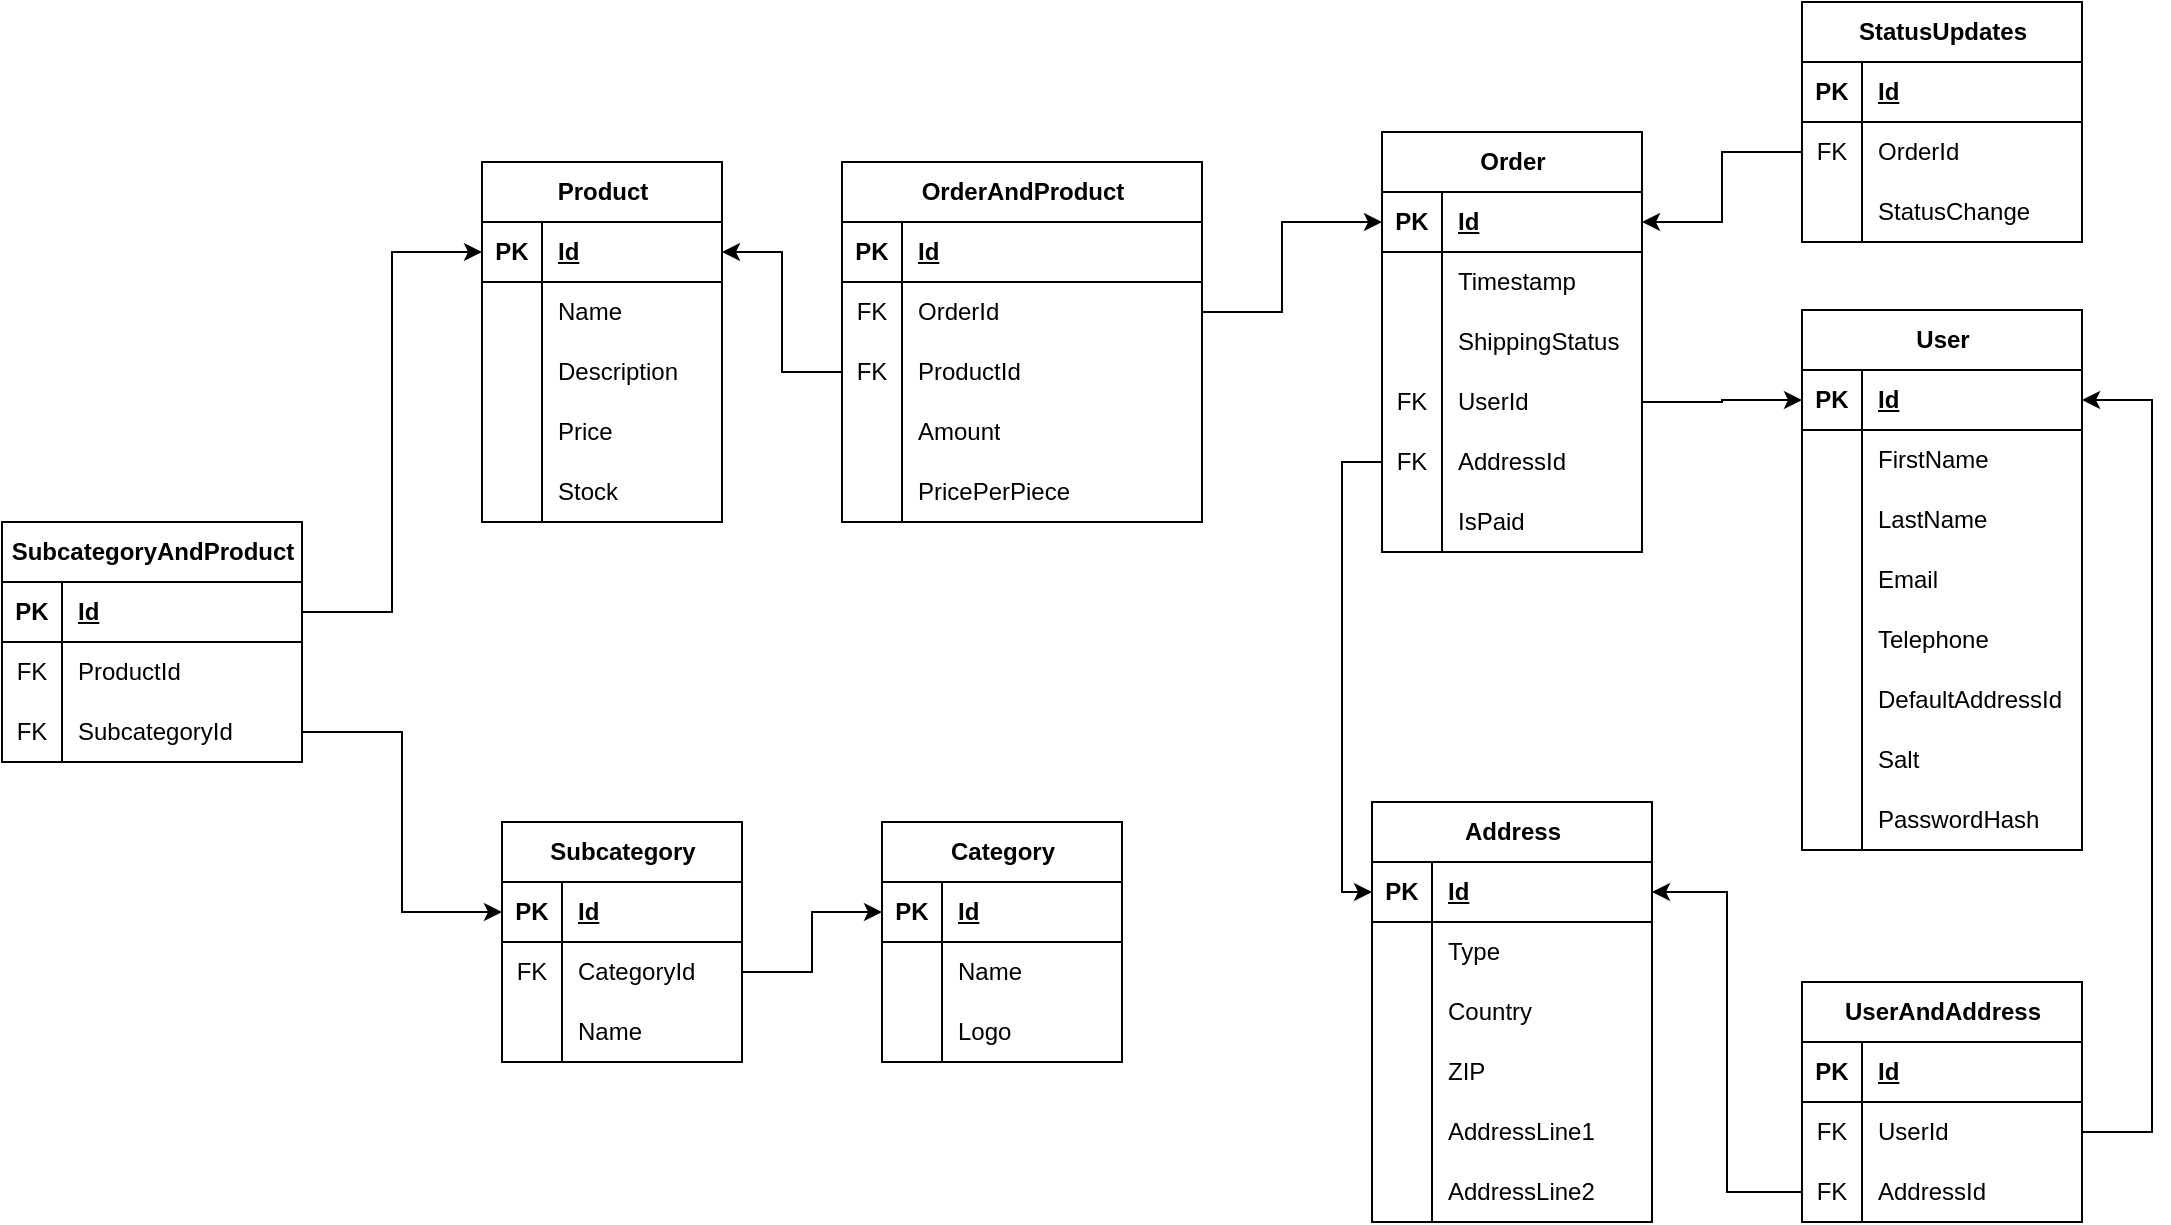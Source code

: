<mxfile version="24.2.5" type="device">
  <diagram name="Page-1" id="y0ireIjsril351deMX_8">
    <mxGraphModel dx="1400" dy="753" grid="1" gridSize="10" guides="1" tooltips="1" connect="1" arrows="1" fold="1" page="1" pageScale="1" pageWidth="827" pageHeight="1169" math="0" shadow="0">
      <root>
        <mxCell id="0" />
        <mxCell id="1" parent="0" />
        <mxCell id="wc8gjLoEY_bhjLIqy5JK-52" value="Subcategory" style="shape=table;startSize=30;container=1;collapsible=1;childLayout=tableLayout;fixedRows=1;rowLines=0;fontStyle=1;align=center;resizeLast=1;html=1;" parent="1" vertex="1">
          <mxGeometry x="330" y="450" width="120" height="120" as="geometry" />
        </mxCell>
        <mxCell id="wc8gjLoEY_bhjLIqy5JK-53" value="" style="shape=tableRow;horizontal=0;startSize=0;swimlaneHead=0;swimlaneBody=0;fillColor=none;collapsible=0;dropTarget=0;points=[[0,0.5],[1,0.5]];portConstraint=eastwest;top=0;left=0;right=0;bottom=1;" parent="wc8gjLoEY_bhjLIqy5JK-52" vertex="1">
          <mxGeometry y="30" width="120" height="30" as="geometry" />
        </mxCell>
        <mxCell id="wc8gjLoEY_bhjLIqy5JK-54" value="PK" style="shape=partialRectangle;connectable=0;fillColor=none;top=0;left=0;bottom=0;right=0;fontStyle=1;overflow=hidden;whiteSpace=wrap;html=1;" parent="wc8gjLoEY_bhjLIqy5JK-53" vertex="1">
          <mxGeometry width="30" height="30" as="geometry">
            <mxRectangle width="30" height="30" as="alternateBounds" />
          </mxGeometry>
        </mxCell>
        <mxCell id="wc8gjLoEY_bhjLIqy5JK-55" value="Id" style="shape=partialRectangle;connectable=0;fillColor=none;top=0;left=0;bottom=0;right=0;align=left;spacingLeft=6;fontStyle=5;overflow=hidden;whiteSpace=wrap;html=1;" parent="wc8gjLoEY_bhjLIqy5JK-53" vertex="1">
          <mxGeometry x="30" width="90" height="30" as="geometry">
            <mxRectangle width="90" height="30" as="alternateBounds" />
          </mxGeometry>
        </mxCell>
        <mxCell id="wc8gjLoEY_bhjLIqy5JK-56" value="" style="shape=tableRow;horizontal=0;startSize=0;swimlaneHead=0;swimlaneBody=0;fillColor=none;collapsible=0;dropTarget=0;points=[[0,0.5],[1,0.5]];portConstraint=eastwest;top=0;left=0;right=0;bottom=0;" parent="wc8gjLoEY_bhjLIqy5JK-52" vertex="1">
          <mxGeometry y="60" width="120" height="30" as="geometry" />
        </mxCell>
        <mxCell id="wc8gjLoEY_bhjLIqy5JK-57" value="FK" style="shape=partialRectangle;connectable=0;fillColor=none;top=0;left=0;bottom=0;right=0;editable=1;overflow=hidden;whiteSpace=wrap;html=1;" parent="wc8gjLoEY_bhjLIqy5JK-56" vertex="1">
          <mxGeometry width="30" height="30" as="geometry">
            <mxRectangle width="30" height="30" as="alternateBounds" />
          </mxGeometry>
        </mxCell>
        <mxCell id="wc8gjLoEY_bhjLIqy5JK-58" value="CategoryId" style="shape=partialRectangle;connectable=0;fillColor=none;top=0;left=0;bottom=0;right=0;align=left;spacingLeft=6;overflow=hidden;whiteSpace=wrap;html=1;" parent="wc8gjLoEY_bhjLIqy5JK-56" vertex="1">
          <mxGeometry x="30" width="90" height="30" as="geometry">
            <mxRectangle width="90" height="30" as="alternateBounds" />
          </mxGeometry>
        </mxCell>
        <mxCell id="wc8gjLoEY_bhjLIqy5JK-59" value="" style="shape=tableRow;horizontal=0;startSize=0;swimlaneHead=0;swimlaneBody=0;fillColor=none;collapsible=0;dropTarget=0;points=[[0,0.5],[1,0.5]];portConstraint=eastwest;top=0;left=0;right=0;bottom=0;" parent="wc8gjLoEY_bhjLIqy5JK-52" vertex="1">
          <mxGeometry y="90" width="120" height="30" as="geometry" />
        </mxCell>
        <mxCell id="wc8gjLoEY_bhjLIqy5JK-60" value="" style="shape=partialRectangle;connectable=0;fillColor=none;top=0;left=0;bottom=0;right=0;editable=1;overflow=hidden;whiteSpace=wrap;html=1;" parent="wc8gjLoEY_bhjLIqy5JK-59" vertex="1">
          <mxGeometry width="30" height="30" as="geometry">
            <mxRectangle width="30" height="30" as="alternateBounds" />
          </mxGeometry>
        </mxCell>
        <mxCell id="wc8gjLoEY_bhjLIqy5JK-61" value="Name" style="shape=partialRectangle;connectable=0;fillColor=none;top=0;left=0;bottom=0;right=0;align=left;spacingLeft=6;overflow=hidden;whiteSpace=wrap;html=1;" parent="wc8gjLoEY_bhjLIqy5JK-59" vertex="1">
          <mxGeometry x="30" width="90" height="30" as="geometry">
            <mxRectangle width="90" height="30" as="alternateBounds" />
          </mxGeometry>
        </mxCell>
        <mxCell id="wc8gjLoEY_bhjLIqy5JK-65" value="Category" style="shape=table;startSize=30;container=1;collapsible=1;childLayout=tableLayout;fixedRows=1;rowLines=0;fontStyle=1;align=center;resizeLast=1;html=1;" parent="1" vertex="1">
          <mxGeometry x="520" y="450" width="120" height="120" as="geometry" />
        </mxCell>
        <mxCell id="wc8gjLoEY_bhjLIqy5JK-66" value="" style="shape=tableRow;horizontal=0;startSize=0;swimlaneHead=0;swimlaneBody=0;fillColor=none;collapsible=0;dropTarget=0;points=[[0,0.5],[1,0.5]];portConstraint=eastwest;top=0;left=0;right=0;bottom=1;" parent="wc8gjLoEY_bhjLIqy5JK-65" vertex="1">
          <mxGeometry y="30" width="120" height="30" as="geometry" />
        </mxCell>
        <mxCell id="wc8gjLoEY_bhjLIqy5JK-67" value="PK" style="shape=partialRectangle;connectable=0;fillColor=none;top=0;left=0;bottom=0;right=0;fontStyle=1;overflow=hidden;whiteSpace=wrap;html=1;" parent="wc8gjLoEY_bhjLIqy5JK-66" vertex="1">
          <mxGeometry width="30" height="30" as="geometry">
            <mxRectangle width="30" height="30" as="alternateBounds" />
          </mxGeometry>
        </mxCell>
        <mxCell id="wc8gjLoEY_bhjLIqy5JK-68" value="Id" style="shape=partialRectangle;connectable=0;fillColor=none;top=0;left=0;bottom=0;right=0;align=left;spacingLeft=6;fontStyle=5;overflow=hidden;whiteSpace=wrap;html=1;" parent="wc8gjLoEY_bhjLIqy5JK-66" vertex="1">
          <mxGeometry x="30" width="90" height="30" as="geometry">
            <mxRectangle width="90" height="30" as="alternateBounds" />
          </mxGeometry>
        </mxCell>
        <mxCell id="wc8gjLoEY_bhjLIqy5JK-69" value="" style="shape=tableRow;horizontal=0;startSize=0;swimlaneHead=0;swimlaneBody=0;fillColor=none;collapsible=0;dropTarget=0;points=[[0,0.5],[1,0.5]];portConstraint=eastwest;top=0;left=0;right=0;bottom=0;" parent="wc8gjLoEY_bhjLIqy5JK-65" vertex="1">
          <mxGeometry y="60" width="120" height="30" as="geometry" />
        </mxCell>
        <mxCell id="wc8gjLoEY_bhjLIqy5JK-70" value="" style="shape=partialRectangle;connectable=0;fillColor=none;top=0;left=0;bottom=0;right=0;editable=1;overflow=hidden;whiteSpace=wrap;html=1;" parent="wc8gjLoEY_bhjLIqy5JK-69" vertex="1">
          <mxGeometry width="30" height="30" as="geometry">
            <mxRectangle width="30" height="30" as="alternateBounds" />
          </mxGeometry>
        </mxCell>
        <mxCell id="wc8gjLoEY_bhjLIqy5JK-71" value="Name" style="shape=partialRectangle;connectable=0;fillColor=none;top=0;left=0;bottom=0;right=0;align=left;spacingLeft=6;overflow=hidden;whiteSpace=wrap;html=1;" parent="wc8gjLoEY_bhjLIqy5JK-69" vertex="1">
          <mxGeometry x="30" width="90" height="30" as="geometry">
            <mxRectangle width="90" height="30" as="alternateBounds" />
          </mxGeometry>
        </mxCell>
        <mxCell id="wc8gjLoEY_bhjLIqy5JK-72" value="" style="shape=tableRow;horizontal=0;startSize=0;swimlaneHead=0;swimlaneBody=0;fillColor=none;collapsible=0;dropTarget=0;points=[[0,0.5],[1,0.5]];portConstraint=eastwest;top=0;left=0;right=0;bottom=0;" parent="wc8gjLoEY_bhjLIqy5JK-65" vertex="1">
          <mxGeometry y="90" width="120" height="30" as="geometry" />
        </mxCell>
        <mxCell id="wc8gjLoEY_bhjLIqy5JK-73" value="" style="shape=partialRectangle;connectable=0;fillColor=none;top=0;left=0;bottom=0;right=0;editable=1;overflow=hidden;whiteSpace=wrap;html=1;" parent="wc8gjLoEY_bhjLIqy5JK-72" vertex="1">
          <mxGeometry width="30" height="30" as="geometry">
            <mxRectangle width="30" height="30" as="alternateBounds" />
          </mxGeometry>
        </mxCell>
        <mxCell id="wc8gjLoEY_bhjLIqy5JK-74" value="Logo" style="shape=partialRectangle;connectable=0;fillColor=none;top=0;left=0;bottom=0;right=0;align=left;spacingLeft=6;overflow=hidden;whiteSpace=wrap;html=1;" parent="wc8gjLoEY_bhjLIqy5JK-72" vertex="1">
          <mxGeometry x="30" width="90" height="30" as="geometry">
            <mxRectangle width="90" height="30" as="alternateBounds" />
          </mxGeometry>
        </mxCell>
        <mxCell id="wc8gjLoEY_bhjLIqy5JK-78" style="edgeStyle=orthogonalEdgeStyle;rounded=0;orthogonalLoop=1;jettySize=auto;html=1;entryX=0;entryY=0.5;entryDx=0;entryDy=0;" parent="1" source="wc8gjLoEY_bhjLIqy5JK-56" target="wc8gjLoEY_bhjLIqy5JK-66" edge="1">
          <mxGeometry relative="1" as="geometry" />
        </mxCell>
        <mxCell id="wc8gjLoEY_bhjLIqy5JK-79" value="SubcategoryAndProduct" style="shape=table;startSize=30;container=1;collapsible=1;childLayout=tableLayout;fixedRows=1;rowLines=0;fontStyle=1;align=center;resizeLast=1;html=1;" parent="1" vertex="1">
          <mxGeometry x="80" y="300" width="150" height="120" as="geometry" />
        </mxCell>
        <mxCell id="wc8gjLoEY_bhjLIqy5JK-80" value="" style="shape=tableRow;horizontal=0;startSize=0;swimlaneHead=0;swimlaneBody=0;fillColor=none;collapsible=0;dropTarget=0;points=[[0,0.5],[1,0.5]];portConstraint=eastwest;top=0;left=0;right=0;bottom=1;" parent="wc8gjLoEY_bhjLIqy5JK-79" vertex="1">
          <mxGeometry y="30" width="150" height="30" as="geometry" />
        </mxCell>
        <mxCell id="wc8gjLoEY_bhjLIqy5JK-81" value="PK" style="shape=partialRectangle;connectable=0;fillColor=none;top=0;left=0;bottom=0;right=0;fontStyle=1;overflow=hidden;whiteSpace=wrap;html=1;" parent="wc8gjLoEY_bhjLIqy5JK-80" vertex="1">
          <mxGeometry width="30" height="30" as="geometry">
            <mxRectangle width="30" height="30" as="alternateBounds" />
          </mxGeometry>
        </mxCell>
        <mxCell id="wc8gjLoEY_bhjLIqy5JK-82" value="Id" style="shape=partialRectangle;connectable=0;fillColor=none;top=0;left=0;bottom=0;right=0;align=left;spacingLeft=6;fontStyle=5;overflow=hidden;whiteSpace=wrap;html=1;" parent="wc8gjLoEY_bhjLIqy5JK-80" vertex="1">
          <mxGeometry x="30" width="120" height="30" as="geometry">
            <mxRectangle width="120" height="30" as="alternateBounds" />
          </mxGeometry>
        </mxCell>
        <mxCell id="wc8gjLoEY_bhjLIqy5JK-83" value="" style="shape=tableRow;horizontal=0;startSize=0;swimlaneHead=0;swimlaneBody=0;fillColor=none;collapsible=0;dropTarget=0;points=[[0,0.5],[1,0.5]];portConstraint=eastwest;top=0;left=0;right=0;bottom=0;" parent="wc8gjLoEY_bhjLIqy5JK-79" vertex="1">
          <mxGeometry y="60" width="150" height="30" as="geometry" />
        </mxCell>
        <mxCell id="wc8gjLoEY_bhjLIqy5JK-84" value="FK" style="shape=partialRectangle;connectable=0;fillColor=none;top=0;left=0;bottom=0;right=0;editable=1;overflow=hidden;whiteSpace=wrap;html=1;" parent="wc8gjLoEY_bhjLIqy5JK-83" vertex="1">
          <mxGeometry width="30" height="30" as="geometry">
            <mxRectangle width="30" height="30" as="alternateBounds" />
          </mxGeometry>
        </mxCell>
        <mxCell id="wc8gjLoEY_bhjLIqy5JK-85" value="ProductId" style="shape=partialRectangle;connectable=0;fillColor=none;top=0;left=0;bottom=0;right=0;align=left;spacingLeft=6;overflow=hidden;whiteSpace=wrap;html=1;" parent="wc8gjLoEY_bhjLIqy5JK-83" vertex="1">
          <mxGeometry x="30" width="120" height="30" as="geometry">
            <mxRectangle width="120" height="30" as="alternateBounds" />
          </mxGeometry>
        </mxCell>
        <mxCell id="wc8gjLoEY_bhjLIqy5JK-86" value="" style="shape=tableRow;horizontal=0;startSize=0;swimlaneHead=0;swimlaneBody=0;fillColor=none;collapsible=0;dropTarget=0;points=[[0,0.5],[1,0.5]];portConstraint=eastwest;top=0;left=0;right=0;bottom=0;" parent="wc8gjLoEY_bhjLIqy5JK-79" vertex="1">
          <mxGeometry y="90" width="150" height="30" as="geometry" />
        </mxCell>
        <mxCell id="wc8gjLoEY_bhjLIqy5JK-87" value="FK" style="shape=partialRectangle;connectable=0;fillColor=none;top=0;left=0;bottom=0;right=0;editable=1;overflow=hidden;whiteSpace=wrap;html=1;" parent="wc8gjLoEY_bhjLIqy5JK-86" vertex="1">
          <mxGeometry width="30" height="30" as="geometry">
            <mxRectangle width="30" height="30" as="alternateBounds" />
          </mxGeometry>
        </mxCell>
        <mxCell id="wc8gjLoEY_bhjLIqy5JK-88" value="SubcategoryId" style="shape=partialRectangle;connectable=0;fillColor=none;top=0;left=0;bottom=0;right=0;align=left;spacingLeft=6;overflow=hidden;whiteSpace=wrap;html=1;" parent="wc8gjLoEY_bhjLIqy5JK-86" vertex="1">
          <mxGeometry x="30" width="120" height="30" as="geometry">
            <mxRectangle width="120" height="30" as="alternateBounds" />
          </mxGeometry>
        </mxCell>
        <mxCell id="wc8gjLoEY_bhjLIqy5JK-107" value="Product" style="shape=table;startSize=30;container=1;collapsible=1;childLayout=tableLayout;fixedRows=1;rowLines=0;fontStyle=1;align=center;resizeLast=1;html=1;" parent="1" vertex="1">
          <mxGeometry x="320" y="120" width="120" height="180" as="geometry" />
        </mxCell>
        <mxCell id="wc8gjLoEY_bhjLIqy5JK-108" value="" style="shape=tableRow;horizontal=0;startSize=0;swimlaneHead=0;swimlaneBody=0;fillColor=none;collapsible=0;dropTarget=0;points=[[0,0.5],[1,0.5]];portConstraint=eastwest;top=0;left=0;right=0;bottom=1;" parent="wc8gjLoEY_bhjLIqy5JK-107" vertex="1">
          <mxGeometry y="30" width="120" height="30" as="geometry" />
        </mxCell>
        <mxCell id="wc8gjLoEY_bhjLIqy5JK-109" value="PK" style="shape=partialRectangle;connectable=0;fillColor=none;top=0;left=0;bottom=0;right=0;fontStyle=1;overflow=hidden;whiteSpace=wrap;html=1;" parent="wc8gjLoEY_bhjLIqy5JK-108" vertex="1">
          <mxGeometry width="30" height="30" as="geometry">
            <mxRectangle width="30" height="30" as="alternateBounds" />
          </mxGeometry>
        </mxCell>
        <mxCell id="wc8gjLoEY_bhjLIqy5JK-110" value="Id" style="shape=partialRectangle;connectable=0;fillColor=none;top=0;left=0;bottom=0;right=0;align=left;spacingLeft=6;fontStyle=5;overflow=hidden;whiteSpace=wrap;html=1;" parent="wc8gjLoEY_bhjLIqy5JK-108" vertex="1">
          <mxGeometry x="30" width="90" height="30" as="geometry">
            <mxRectangle width="90" height="30" as="alternateBounds" />
          </mxGeometry>
        </mxCell>
        <mxCell id="wc8gjLoEY_bhjLIqy5JK-111" value="" style="shape=tableRow;horizontal=0;startSize=0;swimlaneHead=0;swimlaneBody=0;fillColor=none;collapsible=0;dropTarget=0;points=[[0,0.5],[1,0.5]];portConstraint=eastwest;top=0;left=0;right=0;bottom=0;" parent="wc8gjLoEY_bhjLIqy5JK-107" vertex="1">
          <mxGeometry y="60" width="120" height="30" as="geometry" />
        </mxCell>
        <mxCell id="wc8gjLoEY_bhjLIqy5JK-112" value="" style="shape=partialRectangle;connectable=0;fillColor=none;top=0;left=0;bottom=0;right=0;editable=1;overflow=hidden;whiteSpace=wrap;html=1;" parent="wc8gjLoEY_bhjLIqy5JK-111" vertex="1">
          <mxGeometry width="30" height="30" as="geometry">
            <mxRectangle width="30" height="30" as="alternateBounds" />
          </mxGeometry>
        </mxCell>
        <mxCell id="wc8gjLoEY_bhjLIqy5JK-113" value="Name" style="shape=partialRectangle;connectable=0;fillColor=none;top=0;left=0;bottom=0;right=0;align=left;spacingLeft=6;overflow=hidden;whiteSpace=wrap;html=1;" parent="wc8gjLoEY_bhjLIqy5JK-111" vertex="1">
          <mxGeometry x="30" width="90" height="30" as="geometry">
            <mxRectangle width="90" height="30" as="alternateBounds" />
          </mxGeometry>
        </mxCell>
        <mxCell id="wc8gjLoEY_bhjLIqy5JK-114" value="" style="shape=tableRow;horizontal=0;startSize=0;swimlaneHead=0;swimlaneBody=0;fillColor=none;collapsible=0;dropTarget=0;points=[[0,0.5],[1,0.5]];portConstraint=eastwest;top=0;left=0;right=0;bottom=0;" parent="wc8gjLoEY_bhjLIqy5JK-107" vertex="1">
          <mxGeometry y="90" width="120" height="30" as="geometry" />
        </mxCell>
        <mxCell id="wc8gjLoEY_bhjLIqy5JK-115" value="" style="shape=partialRectangle;connectable=0;fillColor=none;top=0;left=0;bottom=0;right=0;editable=1;overflow=hidden;whiteSpace=wrap;html=1;" parent="wc8gjLoEY_bhjLIqy5JK-114" vertex="1">
          <mxGeometry width="30" height="30" as="geometry">
            <mxRectangle width="30" height="30" as="alternateBounds" />
          </mxGeometry>
        </mxCell>
        <mxCell id="wc8gjLoEY_bhjLIqy5JK-116" value="Description" style="shape=partialRectangle;connectable=0;fillColor=none;top=0;left=0;bottom=0;right=0;align=left;spacingLeft=6;overflow=hidden;whiteSpace=wrap;html=1;" parent="wc8gjLoEY_bhjLIqy5JK-114" vertex="1">
          <mxGeometry x="30" width="90" height="30" as="geometry">
            <mxRectangle width="90" height="30" as="alternateBounds" />
          </mxGeometry>
        </mxCell>
        <mxCell id="wc8gjLoEY_bhjLIqy5JK-117" value="" style="shape=tableRow;horizontal=0;startSize=0;swimlaneHead=0;swimlaneBody=0;fillColor=none;collapsible=0;dropTarget=0;points=[[0,0.5],[1,0.5]];portConstraint=eastwest;top=0;left=0;right=0;bottom=0;" parent="wc8gjLoEY_bhjLIqy5JK-107" vertex="1">
          <mxGeometry y="120" width="120" height="30" as="geometry" />
        </mxCell>
        <mxCell id="wc8gjLoEY_bhjLIqy5JK-118" value="" style="shape=partialRectangle;connectable=0;fillColor=none;top=0;left=0;bottom=0;right=0;editable=1;overflow=hidden;whiteSpace=wrap;html=1;" parent="wc8gjLoEY_bhjLIqy5JK-117" vertex="1">
          <mxGeometry width="30" height="30" as="geometry">
            <mxRectangle width="30" height="30" as="alternateBounds" />
          </mxGeometry>
        </mxCell>
        <mxCell id="wc8gjLoEY_bhjLIqy5JK-119" value="Price" style="shape=partialRectangle;connectable=0;fillColor=none;top=0;left=0;bottom=0;right=0;align=left;spacingLeft=6;overflow=hidden;whiteSpace=wrap;html=1;" parent="wc8gjLoEY_bhjLIqy5JK-117" vertex="1">
          <mxGeometry x="30" width="90" height="30" as="geometry">
            <mxRectangle width="90" height="30" as="alternateBounds" />
          </mxGeometry>
        </mxCell>
        <mxCell id="wc8gjLoEY_bhjLIqy5JK-135" value="" style="shape=tableRow;horizontal=0;startSize=0;swimlaneHead=0;swimlaneBody=0;fillColor=none;collapsible=0;dropTarget=0;points=[[0,0.5],[1,0.5]];portConstraint=eastwest;top=0;left=0;right=0;bottom=0;" parent="wc8gjLoEY_bhjLIqy5JK-107" vertex="1">
          <mxGeometry y="150" width="120" height="30" as="geometry" />
        </mxCell>
        <mxCell id="wc8gjLoEY_bhjLIqy5JK-136" value="" style="shape=partialRectangle;connectable=0;fillColor=none;top=0;left=0;bottom=0;right=0;editable=1;overflow=hidden;whiteSpace=wrap;html=1;" parent="wc8gjLoEY_bhjLIqy5JK-135" vertex="1">
          <mxGeometry width="30" height="30" as="geometry">
            <mxRectangle width="30" height="30" as="alternateBounds" />
          </mxGeometry>
        </mxCell>
        <mxCell id="wc8gjLoEY_bhjLIqy5JK-137" value="Stock" style="shape=partialRectangle;connectable=0;fillColor=none;top=0;left=0;bottom=0;right=0;align=left;spacingLeft=6;overflow=hidden;whiteSpace=wrap;html=1;" parent="wc8gjLoEY_bhjLIqy5JK-135" vertex="1">
          <mxGeometry x="30" width="90" height="30" as="geometry">
            <mxRectangle width="90" height="30" as="alternateBounds" />
          </mxGeometry>
        </mxCell>
        <mxCell id="wc8gjLoEY_bhjLIqy5JK-120" style="edgeStyle=orthogonalEdgeStyle;rounded=0;orthogonalLoop=1;jettySize=auto;html=1;" parent="1" source="wc8gjLoEY_bhjLIqy5JK-86" target="wc8gjLoEY_bhjLIqy5JK-53" edge="1">
          <mxGeometry relative="1" as="geometry" />
        </mxCell>
        <mxCell id="wc8gjLoEY_bhjLIqy5JK-134" style="edgeStyle=orthogonalEdgeStyle;rounded=0;orthogonalLoop=1;jettySize=auto;html=1;" parent="1" source="wc8gjLoEY_bhjLIqy5JK-80" target="wc8gjLoEY_bhjLIqy5JK-108" edge="1">
          <mxGeometry relative="1" as="geometry" />
        </mxCell>
        <mxCell id="wc8gjLoEY_bhjLIqy5JK-140" value="Order" style="shape=table;startSize=30;container=1;collapsible=1;childLayout=tableLayout;fixedRows=1;rowLines=0;fontStyle=1;align=center;resizeLast=1;html=1;" parent="1" vertex="1">
          <mxGeometry x="770" y="105" width="130" height="210" as="geometry" />
        </mxCell>
        <mxCell id="wc8gjLoEY_bhjLIqy5JK-141" value="" style="shape=tableRow;horizontal=0;startSize=0;swimlaneHead=0;swimlaneBody=0;fillColor=none;collapsible=0;dropTarget=0;points=[[0,0.5],[1,0.5]];portConstraint=eastwest;top=0;left=0;right=0;bottom=1;" parent="wc8gjLoEY_bhjLIqy5JK-140" vertex="1">
          <mxGeometry y="30" width="130" height="30" as="geometry" />
        </mxCell>
        <mxCell id="wc8gjLoEY_bhjLIqy5JK-142" value="PK" style="shape=partialRectangle;connectable=0;fillColor=none;top=0;left=0;bottom=0;right=0;fontStyle=1;overflow=hidden;whiteSpace=wrap;html=1;" parent="wc8gjLoEY_bhjLIqy5JK-141" vertex="1">
          <mxGeometry width="30" height="30" as="geometry">
            <mxRectangle width="30" height="30" as="alternateBounds" />
          </mxGeometry>
        </mxCell>
        <mxCell id="wc8gjLoEY_bhjLIqy5JK-143" value="Id" style="shape=partialRectangle;connectable=0;fillColor=none;top=0;left=0;bottom=0;right=0;align=left;spacingLeft=6;fontStyle=5;overflow=hidden;whiteSpace=wrap;html=1;" parent="wc8gjLoEY_bhjLIqy5JK-141" vertex="1">
          <mxGeometry x="30" width="100" height="30" as="geometry">
            <mxRectangle width="100" height="30" as="alternateBounds" />
          </mxGeometry>
        </mxCell>
        <mxCell id="wc8gjLoEY_bhjLIqy5JK-144" value="" style="shape=tableRow;horizontal=0;startSize=0;swimlaneHead=0;swimlaneBody=0;fillColor=none;collapsible=0;dropTarget=0;points=[[0,0.5],[1,0.5]];portConstraint=eastwest;top=0;left=0;right=0;bottom=0;" parent="wc8gjLoEY_bhjLIqy5JK-140" vertex="1">
          <mxGeometry y="60" width="130" height="30" as="geometry" />
        </mxCell>
        <mxCell id="wc8gjLoEY_bhjLIqy5JK-145" value="" style="shape=partialRectangle;connectable=0;fillColor=none;top=0;left=0;bottom=0;right=0;editable=1;overflow=hidden;whiteSpace=wrap;html=1;" parent="wc8gjLoEY_bhjLIqy5JK-144" vertex="1">
          <mxGeometry width="30" height="30" as="geometry">
            <mxRectangle width="30" height="30" as="alternateBounds" />
          </mxGeometry>
        </mxCell>
        <mxCell id="wc8gjLoEY_bhjLIqy5JK-146" value="Timestamp" style="shape=partialRectangle;connectable=0;fillColor=none;top=0;left=0;bottom=0;right=0;align=left;spacingLeft=6;overflow=hidden;whiteSpace=wrap;html=1;" parent="wc8gjLoEY_bhjLIqy5JK-144" vertex="1">
          <mxGeometry x="30" width="100" height="30" as="geometry">
            <mxRectangle width="100" height="30" as="alternateBounds" />
          </mxGeometry>
        </mxCell>
        <mxCell id="wc8gjLoEY_bhjLIqy5JK-147" value="" style="shape=tableRow;horizontal=0;startSize=0;swimlaneHead=0;swimlaneBody=0;fillColor=none;collapsible=0;dropTarget=0;points=[[0,0.5],[1,0.5]];portConstraint=eastwest;top=0;left=0;right=0;bottom=0;" parent="wc8gjLoEY_bhjLIqy5JK-140" vertex="1">
          <mxGeometry y="90" width="130" height="30" as="geometry" />
        </mxCell>
        <mxCell id="wc8gjLoEY_bhjLIqy5JK-148" value="" style="shape=partialRectangle;connectable=0;fillColor=none;top=0;left=0;bottom=0;right=0;editable=1;overflow=hidden;whiteSpace=wrap;html=1;" parent="wc8gjLoEY_bhjLIqy5JK-147" vertex="1">
          <mxGeometry width="30" height="30" as="geometry">
            <mxRectangle width="30" height="30" as="alternateBounds" />
          </mxGeometry>
        </mxCell>
        <mxCell id="wc8gjLoEY_bhjLIqy5JK-149" value="ShippingStatus" style="shape=partialRectangle;connectable=0;fillColor=none;top=0;left=0;bottom=0;right=0;align=left;spacingLeft=6;overflow=hidden;whiteSpace=wrap;html=1;" parent="wc8gjLoEY_bhjLIqy5JK-147" vertex="1">
          <mxGeometry x="30" width="100" height="30" as="geometry">
            <mxRectangle width="100" height="30" as="alternateBounds" />
          </mxGeometry>
        </mxCell>
        <mxCell id="wc8gjLoEY_bhjLIqy5JK-150" value="" style="shape=tableRow;horizontal=0;startSize=0;swimlaneHead=0;swimlaneBody=0;fillColor=none;collapsible=0;dropTarget=0;points=[[0,0.5],[1,0.5]];portConstraint=eastwest;top=0;left=0;right=0;bottom=0;" parent="wc8gjLoEY_bhjLIqy5JK-140" vertex="1">
          <mxGeometry y="120" width="130" height="30" as="geometry" />
        </mxCell>
        <mxCell id="wc8gjLoEY_bhjLIqy5JK-151" value="FK" style="shape=partialRectangle;connectable=0;fillColor=none;top=0;left=0;bottom=0;right=0;editable=1;overflow=hidden;whiteSpace=wrap;html=1;" parent="wc8gjLoEY_bhjLIqy5JK-150" vertex="1">
          <mxGeometry width="30" height="30" as="geometry">
            <mxRectangle width="30" height="30" as="alternateBounds" />
          </mxGeometry>
        </mxCell>
        <mxCell id="wc8gjLoEY_bhjLIqy5JK-152" value="UserId" style="shape=partialRectangle;connectable=0;fillColor=none;top=0;left=0;bottom=0;right=0;align=left;spacingLeft=6;overflow=hidden;whiteSpace=wrap;html=1;" parent="wc8gjLoEY_bhjLIqy5JK-150" vertex="1">
          <mxGeometry x="30" width="100" height="30" as="geometry">
            <mxRectangle width="100" height="30" as="alternateBounds" />
          </mxGeometry>
        </mxCell>
        <mxCell id="wc8gjLoEY_bhjLIqy5JK-173" value="" style="shape=tableRow;horizontal=0;startSize=0;swimlaneHead=0;swimlaneBody=0;fillColor=none;collapsible=0;dropTarget=0;points=[[0,0.5],[1,0.5]];portConstraint=eastwest;top=0;left=0;right=0;bottom=0;" parent="wc8gjLoEY_bhjLIqy5JK-140" vertex="1">
          <mxGeometry y="150" width="130" height="30" as="geometry" />
        </mxCell>
        <mxCell id="wc8gjLoEY_bhjLIqy5JK-174" value="FK" style="shape=partialRectangle;connectable=0;fillColor=none;top=0;left=0;bottom=0;right=0;editable=1;overflow=hidden;whiteSpace=wrap;html=1;" parent="wc8gjLoEY_bhjLIqy5JK-173" vertex="1">
          <mxGeometry width="30" height="30" as="geometry">
            <mxRectangle width="30" height="30" as="alternateBounds" />
          </mxGeometry>
        </mxCell>
        <mxCell id="wc8gjLoEY_bhjLIqy5JK-175" value="AddressId" style="shape=partialRectangle;connectable=0;fillColor=none;top=0;left=0;bottom=0;right=0;align=left;spacingLeft=6;overflow=hidden;whiteSpace=wrap;html=1;" parent="wc8gjLoEY_bhjLIqy5JK-173" vertex="1">
          <mxGeometry x="30" width="100" height="30" as="geometry">
            <mxRectangle width="100" height="30" as="alternateBounds" />
          </mxGeometry>
        </mxCell>
        <mxCell id="wc8gjLoEY_bhjLIqy5JK-176" value="" style="shape=tableRow;horizontal=0;startSize=0;swimlaneHead=0;swimlaneBody=0;fillColor=none;collapsible=0;dropTarget=0;points=[[0,0.5],[1,0.5]];portConstraint=eastwest;top=0;left=0;right=0;bottom=0;" parent="wc8gjLoEY_bhjLIqy5JK-140" vertex="1">
          <mxGeometry y="180" width="130" height="30" as="geometry" />
        </mxCell>
        <mxCell id="wc8gjLoEY_bhjLIqy5JK-177" value="" style="shape=partialRectangle;connectable=0;fillColor=none;top=0;left=0;bottom=0;right=0;editable=1;overflow=hidden;whiteSpace=wrap;html=1;" parent="wc8gjLoEY_bhjLIqy5JK-176" vertex="1">
          <mxGeometry width="30" height="30" as="geometry">
            <mxRectangle width="30" height="30" as="alternateBounds" />
          </mxGeometry>
        </mxCell>
        <mxCell id="wc8gjLoEY_bhjLIqy5JK-178" value="IsPaid" style="shape=partialRectangle;connectable=0;fillColor=none;top=0;left=0;bottom=0;right=0;align=left;spacingLeft=6;overflow=hidden;whiteSpace=wrap;html=1;" parent="wc8gjLoEY_bhjLIqy5JK-176" vertex="1">
          <mxGeometry x="30" width="100" height="30" as="geometry">
            <mxRectangle width="100" height="30" as="alternateBounds" />
          </mxGeometry>
        </mxCell>
        <mxCell id="wc8gjLoEY_bhjLIqy5JK-153" value="OrderAndProduct" style="shape=table;startSize=30;container=1;collapsible=1;childLayout=tableLayout;fixedRows=1;rowLines=0;fontStyle=1;align=center;resizeLast=1;html=1;" parent="1" vertex="1">
          <mxGeometry x="500" y="120" width="180" height="180" as="geometry" />
        </mxCell>
        <mxCell id="wc8gjLoEY_bhjLIqy5JK-154" value="" style="shape=tableRow;horizontal=0;startSize=0;swimlaneHead=0;swimlaneBody=0;fillColor=none;collapsible=0;dropTarget=0;points=[[0,0.5],[1,0.5]];portConstraint=eastwest;top=0;left=0;right=0;bottom=1;" parent="wc8gjLoEY_bhjLIqy5JK-153" vertex="1">
          <mxGeometry y="30" width="180" height="30" as="geometry" />
        </mxCell>
        <mxCell id="wc8gjLoEY_bhjLIqy5JK-155" value="PK" style="shape=partialRectangle;connectable=0;fillColor=none;top=0;left=0;bottom=0;right=0;fontStyle=1;overflow=hidden;whiteSpace=wrap;html=1;" parent="wc8gjLoEY_bhjLIqy5JK-154" vertex="1">
          <mxGeometry width="30" height="30" as="geometry">
            <mxRectangle width="30" height="30" as="alternateBounds" />
          </mxGeometry>
        </mxCell>
        <mxCell id="wc8gjLoEY_bhjLIqy5JK-156" value="Id" style="shape=partialRectangle;connectable=0;fillColor=none;top=0;left=0;bottom=0;right=0;align=left;spacingLeft=6;fontStyle=5;overflow=hidden;whiteSpace=wrap;html=1;" parent="wc8gjLoEY_bhjLIqy5JK-154" vertex="1">
          <mxGeometry x="30" width="150" height="30" as="geometry">
            <mxRectangle width="150" height="30" as="alternateBounds" />
          </mxGeometry>
        </mxCell>
        <mxCell id="wc8gjLoEY_bhjLIqy5JK-157" value="" style="shape=tableRow;horizontal=0;startSize=0;swimlaneHead=0;swimlaneBody=0;fillColor=none;collapsible=0;dropTarget=0;points=[[0,0.5],[1,0.5]];portConstraint=eastwest;top=0;left=0;right=0;bottom=0;" parent="wc8gjLoEY_bhjLIqy5JK-153" vertex="1">
          <mxGeometry y="60" width="180" height="30" as="geometry" />
        </mxCell>
        <mxCell id="wc8gjLoEY_bhjLIqy5JK-158" value="FK" style="shape=partialRectangle;connectable=0;fillColor=none;top=0;left=0;bottom=0;right=0;editable=1;overflow=hidden;whiteSpace=wrap;html=1;" parent="wc8gjLoEY_bhjLIqy5JK-157" vertex="1">
          <mxGeometry width="30" height="30" as="geometry">
            <mxRectangle width="30" height="30" as="alternateBounds" />
          </mxGeometry>
        </mxCell>
        <mxCell id="wc8gjLoEY_bhjLIqy5JK-159" value="OrderId" style="shape=partialRectangle;connectable=0;fillColor=none;top=0;left=0;bottom=0;right=0;align=left;spacingLeft=6;overflow=hidden;whiteSpace=wrap;html=1;" parent="wc8gjLoEY_bhjLIqy5JK-157" vertex="1">
          <mxGeometry x="30" width="150" height="30" as="geometry">
            <mxRectangle width="150" height="30" as="alternateBounds" />
          </mxGeometry>
        </mxCell>
        <mxCell id="wc8gjLoEY_bhjLIqy5JK-160" value="" style="shape=tableRow;horizontal=0;startSize=0;swimlaneHead=0;swimlaneBody=0;fillColor=none;collapsible=0;dropTarget=0;points=[[0,0.5],[1,0.5]];portConstraint=eastwest;top=0;left=0;right=0;bottom=0;" parent="wc8gjLoEY_bhjLIqy5JK-153" vertex="1">
          <mxGeometry y="90" width="180" height="30" as="geometry" />
        </mxCell>
        <mxCell id="wc8gjLoEY_bhjLIqy5JK-161" value="FK" style="shape=partialRectangle;connectable=0;fillColor=none;top=0;left=0;bottom=0;right=0;editable=1;overflow=hidden;whiteSpace=wrap;html=1;" parent="wc8gjLoEY_bhjLIqy5JK-160" vertex="1">
          <mxGeometry width="30" height="30" as="geometry">
            <mxRectangle width="30" height="30" as="alternateBounds" />
          </mxGeometry>
        </mxCell>
        <mxCell id="wc8gjLoEY_bhjLIqy5JK-162" value="ProductId" style="shape=partialRectangle;connectable=0;fillColor=none;top=0;left=0;bottom=0;right=0;align=left;spacingLeft=6;overflow=hidden;whiteSpace=wrap;html=1;" parent="wc8gjLoEY_bhjLIqy5JK-160" vertex="1">
          <mxGeometry x="30" width="150" height="30" as="geometry">
            <mxRectangle width="150" height="30" as="alternateBounds" />
          </mxGeometry>
        </mxCell>
        <mxCell id="wc8gjLoEY_bhjLIqy5JK-163" value="" style="shape=tableRow;horizontal=0;startSize=0;swimlaneHead=0;swimlaneBody=0;fillColor=none;collapsible=0;dropTarget=0;points=[[0,0.5],[1,0.5]];portConstraint=eastwest;top=0;left=0;right=0;bottom=0;" parent="wc8gjLoEY_bhjLIqy5JK-153" vertex="1">
          <mxGeometry y="120" width="180" height="30" as="geometry" />
        </mxCell>
        <mxCell id="wc8gjLoEY_bhjLIqy5JK-164" value="" style="shape=partialRectangle;connectable=0;fillColor=none;top=0;left=0;bottom=0;right=0;editable=1;overflow=hidden;whiteSpace=wrap;html=1;" parent="wc8gjLoEY_bhjLIqy5JK-163" vertex="1">
          <mxGeometry width="30" height="30" as="geometry">
            <mxRectangle width="30" height="30" as="alternateBounds" />
          </mxGeometry>
        </mxCell>
        <mxCell id="wc8gjLoEY_bhjLIqy5JK-165" value="Amount" style="shape=partialRectangle;connectable=0;fillColor=none;top=0;left=0;bottom=0;right=0;align=left;spacingLeft=6;overflow=hidden;whiteSpace=wrap;html=1;" parent="wc8gjLoEY_bhjLIqy5JK-163" vertex="1">
          <mxGeometry x="30" width="150" height="30" as="geometry">
            <mxRectangle width="150" height="30" as="alternateBounds" />
          </mxGeometry>
        </mxCell>
        <mxCell id="wc8gjLoEY_bhjLIqy5JK-166" value="" style="shape=tableRow;horizontal=0;startSize=0;swimlaneHead=0;swimlaneBody=0;fillColor=none;collapsible=0;dropTarget=0;points=[[0,0.5],[1,0.5]];portConstraint=eastwest;top=0;left=0;right=0;bottom=0;" parent="wc8gjLoEY_bhjLIqy5JK-153" vertex="1">
          <mxGeometry y="150" width="180" height="30" as="geometry" />
        </mxCell>
        <mxCell id="wc8gjLoEY_bhjLIqy5JK-167" value="" style="shape=partialRectangle;connectable=0;fillColor=none;top=0;left=0;bottom=0;right=0;editable=1;overflow=hidden;whiteSpace=wrap;html=1;" parent="wc8gjLoEY_bhjLIqy5JK-166" vertex="1">
          <mxGeometry width="30" height="30" as="geometry">
            <mxRectangle width="30" height="30" as="alternateBounds" />
          </mxGeometry>
        </mxCell>
        <mxCell id="wc8gjLoEY_bhjLIqy5JK-168" value="PricePerPiece" style="shape=partialRectangle;connectable=0;fillColor=none;top=0;left=0;bottom=0;right=0;align=left;spacingLeft=6;overflow=hidden;whiteSpace=wrap;html=1;" parent="wc8gjLoEY_bhjLIqy5JK-166" vertex="1">
          <mxGeometry x="30" width="150" height="30" as="geometry">
            <mxRectangle width="150" height="30" as="alternateBounds" />
          </mxGeometry>
        </mxCell>
        <mxCell id="wc8gjLoEY_bhjLIqy5JK-171" style="edgeStyle=orthogonalEdgeStyle;rounded=0;orthogonalLoop=1;jettySize=auto;html=1;entryX=1;entryY=0.5;entryDx=0;entryDy=0;" parent="1" source="wc8gjLoEY_bhjLIqy5JK-160" target="wc8gjLoEY_bhjLIqy5JK-108" edge="1">
          <mxGeometry relative="1" as="geometry" />
        </mxCell>
        <mxCell id="wc8gjLoEY_bhjLIqy5JK-172" style="edgeStyle=orthogonalEdgeStyle;rounded=0;orthogonalLoop=1;jettySize=auto;html=1;" parent="1" source="wc8gjLoEY_bhjLIqy5JK-157" target="wc8gjLoEY_bhjLIqy5JK-141" edge="1">
          <mxGeometry relative="1" as="geometry">
            <Array as="points">
              <mxPoint x="720" y="195" />
              <mxPoint x="720" y="150" />
            </Array>
          </mxGeometry>
        </mxCell>
        <mxCell id="wc8gjLoEY_bhjLIqy5JK-185" value="StatusUpdates" style="shape=table;startSize=30;container=1;collapsible=1;childLayout=tableLayout;fixedRows=1;rowLines=0;fontStyle=1;align=center;resizeLast=1;html=1;" parent="1" vertex="1">
          <mxGeometry x="980" y="40" width="140" height="120" as="geometry" />
        </mxCell>
        <mxCell id="wc8gjLoEY_bhjLIqy5JK-186" value="" style="shape=tableRow;horizontal=0;startSize=0;swimlaneHead=0;swimlaneBody=0;fillColor=none;collapsible=0;dropTarget=0;points=[[0,0.5],[1,0.5]];portConstraint=eastwest;top=0;left=0;right=0;bottom=1;" parent="wc8gjLoEY_bhjLIqy5JK-185" vertex="1">
          <mxGeometry y="30" width="140" height="30" as="geometry" />
        </mxCell>
        <mxCell id="wc8gjLoEY_bhjLIqy5JK-187" value="PK" style="shape=partialRectangle;connectable=0;fillColor=none;top=0;left=0;bottom=0;right=0;fontStyle=1;overflow=hidden;whiteSpace=wrap;html=1;" parent="wc8gjLoEY_bhjLIqy5JK-186" vertex="1">
          <mxGeometry width="30" height="30" as="geometry">
            <mxRectangle width="30" height="30" as="alternateBounds" />
          </mxGeometry>
        </mxCell>
        <mxCell id="wc8gjLoEY_bhjLIqy5JK-188" value="Id" style="shape=partialRectangle;connectable=0;fillColor=none;top=0;left=0;bottom=0;right=0;align=left;spacingLeft=6;fontStyle=5;overflow=hidden;whiteSpace=wrap;html=1;" parent="wc8gjLoEY_bhjLIqy5JK-186" vertex="1">
          <mxGeometry x="30" width="110" height="30" as="geometry">
            <mxRectangle width="110" height="30" as="alternateBounds" />
          </mxGeometry>
        </mxCell>
        <mxCell id="wc8gjLoEY_bhjLIqy5JK-189" value="" style="shape=tableRow;horizontal=0;startSize=0;swimlaneHead=0;swimlaneBody=0;fillColor=none;collapsible=0;dropTarget=0;points=[[0,0.5],[1,0.5]];portConstraint=eastwest;top=0;left=0;right=0;bottom=0;" parent="wc8gjLoEY_bhjLIqy5JK-185" vertex="1">
          <mxGeometry y="60" width="140" height="30" as="geometry" />
        </mxCell>
        <mxCell id="wc8gjLoEY_bhjLIqy5JK-190" value="FK" style="shape=partialRectangle;connectable=0;fillColor=none;top=0;left=0;bottom=0;right=0;editable=1;overflow=hidden;whiteSpace=wrap;html=1;" parent="wc8gjLoEY_bhjLIqy5JK-189" vertex="1">
          <mxGeometry width="30" height="30" as="geometry">
            <mxRectangle width="30" height="30" as="alternateBounds" />
          </mxGeometry>
        </mxCell>
        <mxCell id="wc8gjLoEY_bhjLIqy5JK-191" value="OrderId" style="shape=partialRectangle;connectable=0;fillColor=none;top=0;left=0;bottom=0;right=0;align=left;spacingLeft=6;overflow=hidden;whiteSpace=wrap;html=1;" parent="wc8gjLoEY_bhjLIqy5JK-189" vertex="1">
          <mxGeometry x="30" width="110" height="30" as="geometry">
            <mxRectangle width="110" height="30" as="alternateBounds" />
          </mxGeometry>
        </mxCell>
        <mxCell id="wc8gjLoEY_bhjLIqy5JK-192" value="" style="shape=tableRow;horizontal=0;startSize=0;swimlaneHead=0;swimlaneBody=0;fillColor=none;collapsible=0;dropTarget=0;points=[[0,0.5],[1,0.5]];portConstraint=eastwest;top=0;left=0;right=0;bottom=0;" parent="wc8gjLoEY_bhjLIqy5JK-185" vertex="1">
          <mxGeometry y="90" width="140" height="30" as="geometry" />
        </mxCell>
        <mxCell id="wc8gjLoEY_bhjLIqy5JK-193" value="" style="shape=partialRectangle;connectable=0;fillColor=none;top=0;left=0;bottom=0;right=0;editable=1;overflow=hidden;whiteSpace=wrap;html=1;" parent="wc8gjLoEY_bhjLIqy5JK-192" vertex="1">
          <mxGeometry width="30" height="30" as="geometry">
            <mxRectangle width="30" height="30" as="alternateBounds" />
          </mxGeometry>
        </mxCell>
        <mxCell id="wc8gjLoEY_bhjLIqy5JK-194" value="StatusChange" style="shape=partialRectangle;connectable=0;fillColor=none;top=0;left=0;bottom=0;right=0;align=left;spacingLeft=6;overflow=hidden;whiteSpace=wrap;html=1;" parent="wc8gjLoEY_bhjLIqy5JK-192" vertex="1">
          <mxGeometry x="30" width="110" height="30" as="geometry">
            <mxRectangle width="110" height="30" as="alternateBounds" />
          </mxGeometry>
        </mxCell>
        <mxCell id="wc8gjLoEY_bhjLIqy5JK-204" style="edgeStyle=orthogonalEdgeStyle;rounded=0;orthogonalLoop=1;jettySize=auto;html=1;" parent="1" source="wc8gjLoEY_bhjLIqy5JK-189" target="wc8gjLoEY_bhjLIqy5JK-141" edge="1">
          <mxGeometry relative="1" as="geometry" />
        </mxCell>
        <mxCell id="wc8gjLoEY_bhjLIqy5JK-205" value="User" style="shape=table;startSize=30;container=1;collapsible=1;childLayout=tableLayout;fixedRows=1;rowLines=0;fontStyle=1;align=center;resizeLast=1;html=1;" parent="1" vertex="1">
          <mxGeometry x="980" y="194" width="140" height="270" as="geometry" />
        </mxCell>
        <mxCell id="wc8gjLoEY_bhjLIqy5JK-206" value="" style="shape=tableRow;horizontal=0;startSize=0;swimlaneHead=0;swimlaneBody=0;fillColor=none;collapsible=0;dropTarget=0;points=[[0,0.5],[1,0.5]];portConstraint=eastwest;top=0;left=0;right=0;bottom=1;" parent="wc8gjLoEY_bhjLIqy5JK-205" vertex="1">
          <mxGeometry y="30" width="140" height="30" as="geometry" />
        </mxCell>
        <mxCell id="wc8gjLoEY_bhjLIqy5JK-207" value="PK" style="shape=partialRectangle;connectable=0;fillColor=none;top=0;left=0;bottom=0;right=0;fontStyle=1;overflow=hidden;whiteSpace=wrap;html=1;" parent="wc8gjLoEY_bhjLIqy5JK-206" vertex="1">
          <mxGeometry width="30" height="30" as="geometry">
            <mxRectangle width="30" height="30" as="alternateBounds" />
          </mxGeometry>
        </mxCell>
        <mxCell id="wc8gjLoEY_bhjLIqy5JK-208" value="Id" style="shape=partialRectangle;connectable=0;fillColor=none;top=0;left=0;bottom=0;right=0;align=left;spacingLeft=6;fontStyle=5;overflow=hidden;whiteSpace=wrap;html=1;" parent="wc8gjLoEY_bhjLIqy5JK-206" vertex="1">
          <mxGeometry x="30" width="110" height="30" as="geometry">
            <mxRectangle width="110" height="30" as="alternateBounds" />
          </mxGeometry>
        </mxCell>
        <mxCell id="wc8gjLoEY_bhjLIqy5JK-209" value="" style="shape=tableRow;horizontal=0;startSize=0;swimlaneHead=0;swimlaneBody=0;fillColor=none;collapsible=0;dropTarget=0;points=[[0,0.5],[1,0.5]];portConstraint=eastwest;top=0;left=0;right=0;bottom=0;" parent="wc8gjLoEY_bhjLIqy5JK-205" vertex="1">
          <mxGeometry y="60" width="140" height="30" as="geometry" />
        </mxCell>
        <mxCell id="wc8gjLoEY_bhjLIqy5JK-210" value="" style="shape=partialRectangle;connectable=0;fillColor=none;top=0;left=0;bottom=0;right=0;editable=1;overflow=hidden;whiteSpace=wrap;html=1;" parent="wc8gjLoEY_bhjLIqy5JK-209" vertex="1">
          <mxGeometry width="30" height="30" as="geometry">
            <mxRectangle width="30" height="30" as="alternateBounds" />
          </mxGeometry>
        </mxCell>
        <mxCell id="wc8gjLoEY_bhjLIqy5JK-211" value="FirstName" style="shape=partialRectangle;connectable=0;fillColor=none;top=0;left=0;bottom=0;right=0;align=left;spacingLeft=6;overflow=hidden;whiteSpace=wrap;html=1;" parent="wc8gjLoEY_bhjLIqy5JK-209" vertex="1">
          <mxGeometry x="30" width="110" height="30" as="geometry">
            <mxRectangle width="110" height="30" as="alternateBounds" />
          </mxGeometry>
        </mxCell>
        <mxCell id="wc8gjLoEY_bhjLIqy5JK-212" value="" style="shape=tableRow;horizontal=0;startSize=0;swimlaneHead=0;swimlaneBody=0;fillColor=none;collapsible=0;dropTarget=0;points=[[0,0.5],[1,0.5]];portConstraint=eastwest;top=0;left=0;right=0;bottom=0;" parent="wc8gjLoEY_bhjLIqy5JK-205" vertex="1">
          <mxGeometry y="90" width="140" height="30" as="geometry" />
        </mxCell>
        <mxCell id="wc8gjLoEY_bhjLIqy5JK-213" value="" style="shape=partialRectangle;connectable=0;fillColor=none;top=0;left=0;bottom=0;right=0;editable=1;overflow=hidden;whiteSpace=wrap;html=1;" parent="wc8gjLoEY_bhjLIqy5JK-212" vertex="1">
          <mxGeometry width="30" height="30" as="geometry">
            <mxRectangle width="30" height="30" as="alternateBounds" />
          </mxGeometry>
        </mxCell>
        <mxCell id="wc8gjLoEY_bhjLIqy5JK-214" value="LastName" style="shape=partialRectangle;connectable=0;fillColor=none;top=0;left=0;bottom=0;right=0;align=left;spacingLeft=6;overflow=hidden;whiteSpace=wrap;html=1;" parent="wc8gjLoEY_bhjLIqy5JK-212" vertex="1">
          <mxGeometry x="30" width="110" height="30" as="geometry">
            <mxRectangle width="110" height="30" as="alternateBounds" />
          </mxGeometry>
        </mxCell>
        <mxCell id="wc8gjLoEY_bhjLIqy5JK-215" value="" style="shape=tableRow;horizontal=0;startSize=0;swimlaneHead=0;swimlaneBody=0;fillColor=none;collapsible=0;dropTarget=0;points=[[0,0.5],[1,0.5]];portConstraint=eastwest;top=0;left=0;right=0;bottom=0;" parent="wc8gjLoEY_bhjLIqy5JK-205" vertex="1">
          <mxGeometry y="120" width="140" height="30" as="geometry" />
        </mxCell>
        <mxCell id="wc8gjLoEY_bhjLIqy5JK-216" value="" style="shape=partialRectangle;connectable=0;fillColor=none;top=0;left=0;bottom=0;right=0;editable=1;overflow=hidden;whiteSpace=wrap;html=1;" parent="wc8gjLoEY_bhjLIqy5JK-215" vertex="1">
          <mxGeometry width="30" height="30" as="geometry">
            <mxRectangle width="30" height="30" as="alternateBounds" />
          </mxGeometry>
        </mxCell>
        <mxCell id="wc8gjLoEY_bhjLIqy5JK-217" value="Email" style="shape=partialRectangle;connectable=0;fillColor=none;top=0;left=0;bottom=0;right=0;align=left;spacingLeft=6;overflow=hidden;whiteSpace=wrap;html=1;" parent="wc8gjLoEY_bhjLIqy5JK-215" vertex="1">
          <mxGeometry x="30" width="110" height="30" as="geometry">
            <mxRectangle width="110" height="30" as="alternateBounds" />
          </mxGeometry>
        </mxCell>
        <mxCell id="wc8gjLoEY_bhjLIqy5JK-218" value="" style="shape=tableRow;horizontal=0;startSize=0;swimlaneHead=0;swimlaneBody=0;fillColor=none;collapsible=0;dropTarget=0;points=[[0,0.5],[1,0.5]];portConstraint=eastwest;top=0;left=0;right=0;bottom=0;" parent="wc8gjLoEY_bhjLIqy5JK-205" vertex="1">
          <mxGeometry y="150" width="140" height="30" as="geometry" />
        </mxCell>
        <mxCell id="wc8gjLoEY_bhjLIqy5JK-219" value="" style="shape=partialRectangle;connectable=0;fillColor=none;top=0;left=0;bottom=0;right=0;editable=1;overflow=hidden;whiteSpace=wrap;html=1;" parent="wc8gjLoEY_bhjLIqy5JK-218" vertex="1">
          <mxGeometry width="30" height="30" as="geometry">
            <mxRectangle width="30" height="30" as="alternateBounds" />
          </mxGeometry>
        </mxCell>
        <mxCell id="wc8gjLoEY_bhjLIqy5JK-220" value="Telephone" style="shape=partialRectangle;connectable=0;fillColor=none;top=0;left=0;bottom=0;right=0;align=left;spacingLeft=6;overflow=hidden;whiteSpace=wrap;html=1;" parent="wc8gjLoEY_bhjLIqy5JK-218" vertex="1">
          <mxGeometry x="30" width="110" height="30" as="geometry">
            <mxRectangle width="110" height="30" as="alternateBounds" />
          </mxGeometry>
        </mxCell>
        <mxCell id="wc8gjLoEY_bhjLIqy5JK-221" value="" style="shape=tableRow;horizontal=0;startSize=0;swimlaneHead=0;swimlaneBody=0;fillColor=none;collapsible=0;dropTarget=0;points=[[0,0.5],[1,0.5]];portConstraint=eastwest;top=0;left=0;right=0;bottom=0;" parent="wc8gjLoEY_bhjLIqy5JK-205" vertex="1">
          <mxGeometry y="180" width="140" height="30" as="geometry" />
        </mxCell>
        <mxCell id="wc8gjLoEY_bhjLIqy5JK-222" value="" style="shape=partialRectangle;connectable=0;fillColor=none;top=0;left=0;bottom=0;right=0;editable=1;overflow=hidden;whiteSpace=wrap;html=1;" parent="wc8gjLoEY_bhjLIqy5JK-221" vertex="1">
          <mxGeometry width="30" height="30" as="geometry">
            <mxRectangle width="30" height="30" as="alternateBounds" />
          </mxGeometry>
        </mxCell>
        <mxCell id="wc8gjLoEY_bhjLIqy5JK-223" value="DefaultAddressId" style="shape=partialRectangle;connectable=0;fillColor=none;top=0;left=0;bottom=0;right=0;align=left;spacingLeft=6;overflow=hidden;whiteSpace=wrap;html=1;" parent="wc8gjLoEY_bhjLIqy5JK-221" vertex="1">
          <mxGeometry x="30" width="110" height="30" as="geometry">
            <mxRectangle width="110" height="30" as="alternateBounds" />
          </mxGeometry>
        </mxCell>
        <mxCell id="wc8gjLoEY_bhjLIqy5JK-224" value="" style="shape=tableRow;horizontal=0;startSize=0;swimlaneHead=0;swimlaneBody=0;fillColor=none;collapsible=0;dropTarget=0;points=[[0,0.5],[1,0.5]];portConstraint=eastwest;top=0;left=0;right=0;bottom=0;" parent="wc8gjLoEY_bhjLIqy5JK-205" vertex="1">
          <mxGeometry y="210" width="140" height="30" as="geometry" />
        </mxCell>
        <mxCell id="wc8gjLoEY_bhjLIqy5JK-225" value="" style="shape=partialRectangle;connectable=0;fillColor=none;top=0;left=0;bottom=0;right=0;editable=1;overflow=hidden;whiteSpace=wrap;html=1;" parent="wc8gjLoEY_bhjLIqy5JK-224" vertex="1">
          <mxGeometry width="30" height="30" as="geometry">
            <mxRectangle width="30" height="30" as="alternateBounds" />
          </mxGeometry>
        </mxCell>
        <mxCell id="wc8gjLoEY_bhjLIqy5JK-226" value="Salt" style="shape=partialRectangle;connectable=0;fillColor=none;top=0;left=0;bottom=0;right=0;align=left;spacingLeft=6;overflow=hidden;whiteSpace=wrap;html=1;" parent="wc8gjLoEY_bhjLIqy5JK-224" vertex="1">
          <mxGeometry x="30" width="110" height="30" as="geometry">
            <mxRectangle width="110" height="30" as="alternateBounds" />
          </mxGeometry>
        </mxCell>
        <mxCell id="wc8gjLoEY_bhjLIqy5JK-227" value="" style="shape=tableRow;horizontal=0;startSize=0;swimlaneHead=0;swimlaneBody=0;fillColor=none;collapsible=0;dropTarget=0;points=[[0,0.5],[1,0.5]];portConstraint=eastwest;top=0;left=0;right=0;bottom=0;" parent="wc8gjLoEY_bhjLIqy5JK-205" vertex="1">
          <mxGeometry y="240" width="140" height="30" as="geometry" />
        </mxCell>
        <mxCell id="wc8gjLoEY_bhjLIqy5JK-228" value="" style="shape=partialRectangle;connectable=0;fillColor=none;top=0;left=0;bottom=0;right=0;editable=1;overflow=hidden;whiteSpace=wrap;html=1;" parent="wc8gjLoEY_bhjLIqy5JK-227" vertex="1">
          <mxGeometry width="30" height="30" as="geometry">
            <mxRectangle width="30" height="30" as="alternateBounds" />
          </mxGeometry>
        </mxCell>
        <mxCell id="wc8gjLoEY_bhjLIqy5JK-229" value="PasswordHash" style="shape=partialRectangle;connectable=0;fillColor=none;top=0;left=0;bottom=0;right=0;align=left;spacingLeft=6;overflow=hidden;whiteSpace=wrap;html=1;" parent="wc8gjLoEY_bhjLIqy5JK-227" vertex="1">
          <mxGeometry x="30" width="110" height="30" as="geometry">
            <mxRectangle width="110" height="30" as="alternateBounds" />
          </mxGeometry>
        </mxCell>
        <mxCell id="wc8gjLoEY_bhjLIqy5JK-230" style="edgeStyle=orthogonalEdgeStyle;rounded=0;orthogonalLoop=1;jettySize=auto;html=1;entryX=0;entryY=0.5;entryDx=0;entryDy=0;" parent="1" source="wc8gjLoEY_bhjLIqy5JK-150" target="wc8gjLoEY_bhjLIqy5JK-206" edge="1">
          <mxGeometry relative="1" as="geometry" />
        </mxCell>
        <mxCell id="wc8gjLoEY_bhjLIqy5JK-242" value="UserAndAddress" style="shape=table;startSize=30;container=1;collapsible=1;childLayout=tableLayout;fixedRows=1;rowLines=0;fontStyle=1;align=center;resizeLast=1;html=1;" parent="1" vertex="1">
          <mxGeometry x="980" y="530" width="140" height="120" as="geometry" />
        </mxCell>
        <mxCell id="wc8gjLoEY_bhjLIqy5JK-243" value="" style="shape=tableRow;horizontal=0;startSize=0;swimlaneHead=0;swimlaneBody=0;fillColor=none;collapsible=0;dropTarget=0;points=[[0,0.5],[1,0.5]];portConstraint=eastwest;top=0;left=0;right=0;bottom=1;" parent="wc8gjLoEY_bhjLIqy5JK-242" vertex="1">
          <mxGeometry y="30" width="140" height="30" as="geometry" />
        </mxCell>
        <mxCell id="wc8gjLoEY_bhjLIqy5JK-244" value="PK" style="shape=partialRectangle;connectable=0;fillColor=none;top=0;left=0;bottom=0;right=0;fontStyle=1;overflow=hidden;whiteSpace=wrap;html=1;" parent="wc8gjLoEY_bhjLIqy5JK-243" vertex="1">
          <mxGeometry width="30" height="30" as="geometry">
            <mxRectangle width="30" height="30" as="alternateBounds" />
          </mxGeometry>
        </mxCell>
        <mxCell id="wc8gjLoEY_bhjLIqy5JK-245" value="Id" style="shape=partialRectangle;connectable=0;fillColor=none;top=0;left=0;bottom=0;right=0;align=left;spacingLeft=6;fontStyle=5;overflow=hidden;whiteSpace=wrap;html=1;" parent="wc8gjLoEY_bhjLIqy5JK-243" vertex="1">
          <mxGeometry x="30" width="110" height="30" as="geometry">
            <mxRectangle width="110" height="30" as="alternateBounds" />
          </mxGeometry>
        </mxCell>
        <mxCell id="wc8gjLoEY_bhjLIqy5JK-246" value="" style="shape=tableRow;horizontal=0;startSize=0;swimlaneHead=0;swimlaneBody=0;fillColor=none;collapsible=0;dropTarget=0;points=[[0,0.5],[1,0.5]];portConstraint=eastwest;top=0;left=0;right=0;bottom=0;" parent="wc8gjLoEY_bhjLIqy5JK-242" vertex="1">
          <mxGeometry y="60" width="140" height="30" as="geometry" />
        </mxCell>
        <mxCell id="wc8gjLoEY_bhjLIqy5JK-247" value="FK" style="shape=partialRectangle;connectable=0;fillColor=none;top=0;left=0;bottom=0;right=0;editable=1;overflow=hidden;whiteSpace=wrap;html=1;" parent="wc8gjLoEY_bhjLIqy5JK-246" vertex="1">
          <mxGeometry width="30" height="30" as="geometry">
            <mxRectangle width="30" height="30" as="alternateBounds" />
          </mxGeometry>
        </mxCell>
        <mxCell id="wc8gjLoEY_bhjLIqy5JK-248" value="UserId" style="shape=partialRectangle;connectable=0;fillColor=none;top=0;left=0;bottom=0;right=0;align=left;spacingLeft=6;overflow=hidden;whiteSpace=wrap;html=1;" parent="wc8gjLoEY_bhjLIqy5JK-246" vertex="1">
          <mxGeometry x="30" width="110" height="30" as="geometry">
            <mxRectangle width="110" height="30" as="alternateBounds" />
          </mxGeometry>
        </mxCell>
        <mxCell id="wc8gjLoEY_bhjLIqy5JK-249" value="" style="shape=tableRow;horizontal=0;startSize=0;swimlaneHead=0;swimlaneBody=0;fillColor=none;collapsible=0;dropTarget=0;points=[[0,0.5],[1,0.5]];portConstraint=eastwest;top=0;left=0;right=0;bottom=0;" parent="wc8gjLoEY_bhjLIqy5JK-242" vertex="1">
          <mxGeometry y="90" width="140" height="30" as="geometry" />
        </mxCell>
        <mxCell id="wc8gjLoEY_bhjLIqy5JK-250" value="FK" style="shape=partialRectangle;connectable=0;fillColor=none;top=0;left=0;bottom=0;right=0;editable=1;overflow=hidden;whiteSpace=wrap;html=1;" parent="wc8gjLoEY_bhjLIqy5JK-249" vertex="1">
          <mxGeometry width="30" height="30" as="geometry">
            <mxRectangle width="30" height="30" as="alternateBounds" />
          </mxGeometry>
        </mxCell>
        <mxCell id="wc8gjLoEY_bhjLIqy5JK-251" value="AddressId" style="shape=partialRectangle;connectable=0;fillColor=none;top=0;left=0;bottom=0;right=0;align=left;spacingLeft=6;overflow=hidden;whiteSpace=wrap;html=1;" parent="wc8gjLoEY_bhjLIqy5JK-249" vertex="1">
          <mxGeometry x="30" width="110" height="30" as="geometry">
            <mxRectangle width="110" height="30" as="alternateBounds" />
          </mxGeometry>
        </mxCell>
        <mxCell id="wc8gjLoEY_bhjLIqy5JK-268" value="Address" style="shape=table;startSize=30;container=1;collapsible=1;childLayout=tableLayout;fixedRows=1;rowLines=0;fontStyle=1;align=center;resizeLast=1;html=1;" parent="1" vertex="1">
          <mxGeometry x="765" y="440" width="140" height="210" as="geometry" />
        </mxCell>
        <mxCell id="wc8gjLoEY_bhjLIqy5JK-269" value="" style="shape=tableRow;horizontal=0;startSize=0;swimlaneHead=0;swimlaneBody=0;fillColor=none;collapsible=0;dropTarget=0;points=[[0,0.5],[1,0.5]];portConstraint=eastwest;top=0;left=0;right=0;bottom=1;" parent="wc8gjLoEY_bhjLIqy5JK-268" vertex="1">
          <mxGeometry y="30" width="140" height="30" as="geometry" />
        </mxCell>
        <mxCell id="wc8gjLoEY_bhjLIqy5JK-270" value="PK" style="shape=partialRectangle;connectable=0;fillColor=none;top=0;left=0;bottom=0;right=0;fontStyle=1;overflow=hidden;whiteSpace=wrap;html=1;" parent="wc8gjLoEY_bhjLIqy5JK-269" vertex="1">
          <mxGeometry width="30" height="30" as="geometry">
            <mxRectangle width="30" height="30" as="alternateBounds" />
          </mxGeometry>
        </mxCell>
        <mxCell id="wc8gjLoEY_bhjLIqy5JK-271" value="Id" style="shape=partialRectangle;connectable=0;fillColor=none;top=0;left=0;bottom=0;right=0;align=left;spacingLeft=6;fontStyle=5;overflow=hidden;whiteSpace=wrap;html=1;" parent="wc8gjLoEY_bhjLIqy5JK-269" vertex="1">
          <mxGeometry x="30" width="110" height="30" as="geometry">
            <mxRectangle width="110" height="30" as="alternateBounds" />
          </mxGeometry>
        </mxCell>
        <mxCell id="wc8gjLoEY_bhjLIqy5JK-272" value="" style="shape=tableRow;horizontal=0;startSize=0;swimlaneHead=0;swimlaneBody=0;fillColor=none;collapsible=0;dropTarget=0;points=[[0,0.5],[1,0.5]];portConstraint=eastwest;top=0;left=0;right=0;bottom=0;" parent="wc8gjLoEY_bhjLIqy5JK-268" vertex="1">
          <mxGeometry y="60" width="140" height="30" as="geometry" />
        </mxCell>
        <mxCell id="wc8gjLoEY_bhjLIqy5JK-273" value="" style="shape=partialRectangle;connectable=0;fillColor=none;top=0;left=0;bottom=0;right=0;editable=1;overflow=hidden;whiteSpace=wrap;html=1;" parent="wc8gjLoEY_bhjLIqy5JK-272" vertex="1">
          <mxGeometry width="30" height="30" as="geometry">
            <mxRectangle width="30" height="30" as="alternateBounds" />
          </mxGeometry>
        </mxCell>
        <mxCell id="wc8gjLoEY_bhjLIqy5JK-274" value="Type" style="shape=partialRectangle;connectable=0;fillColor=none;top=0;left=0;bottom=0;right=0;align=left;spacingLeft=6;overflow=hidden;whiteSpace=wrap;html=1;" parent="wc8gjLoEY_bhjLIqy5JK-272" vertex="1">
          <mxGeometry x="30" width="110" height="30" as="geometry">
            <mxRectangle width="110" height="30" as="alternateBounds" />
          </mxGeometry>
        </mxCell>
        <mxCell id="wc8gjLoEY_bhjLIqy5JK-275" value="" style="shape=tableRow;horizontal=0;startSize=0;swimlaneHead=0;swimlaneBody=0;fillColor=none;collapsible=0;dropTarget=0;points=[[0,0.5],[1,0.5]];portConstraint=eastwest;top=0;left=0;right=0;bottom=0;" parent="wc8gjLoEY_bhjLIqy5JK-268" vertex="1">
          <mxGeometry y="90" width="140" height="30" as="geometry" />
        </mxCell>
        <mxCell id="wc8gjLoEY_bhjLIqy5JK-276" value="" style="shape=partialRectangle;connectable=0;fillColor=none;top=0;left=0;bottom=0;right=0;editable=1;overflow=hidden;whiteSpace=wrap;html=1;" parent="wc8gjLoEY_bhjLIqy5JK-275" vertex="1">
          <mxGeometry width="30" height="30" as="geometry">
            <mxRectangle width="30" height="30" as="alternateBounds" />
          </mxGeometry>
        </mxCell>
        <mxCell id="wc8gjLoEY_bhjLIqy5JK-277" value="Country" style="shape=partialRectangle;connectable=0;fillColor=none;top=0;left=0;bottom=0;right=0;align=left;spacingLeft=6;overflow=hidden;whiteSpace=wrap;html=1;" parent="wc8gjLoEY_bhjLIqy5JK-275" vertex="1">
          <mxGeometry x="30" width="110" height="30" as="geometry">
            <mxRectangle width="110" height="30" as="alternateBounds" />
          </mxGeometry>
        </mxCell>
        <mxCell id="wc8gjLoEY_bhjLIqy5JK-278" value="" style="shape=tableRow;horizontal=0;startSize=0;swimlaneHead=0;swimlaneBody=0;fillColor=none;collapsible=0;dropTarget=0;points=[[0,0.5],[1,0.5]];portConstraint=eastwest;top=0;left=0;right=0;bottom=0;" parent="wc8gjLoEY_bhjLIqy5JK-268" vertex="1">
          <mxGeometry y="120" width="140" height="30" as="geometry" />
        </mxCell>
        <mxCell id="wc8gjLoEY_bhjLIqy5JK-279" value="" style="shape=partialRectangle;connectable=0;fillColor=none;top=0;left=0;bottom=0;right=0;editable=1;overflow=hidden;whiteSpace=wrap;html=1;" parent="wc8gjLoEY_bhjLIqy5JK-278" vertex="1">
          <mxGeometry width="30" height="30" as="geometry">
            <mxRectangle width="30" height="30" as="alternateBounds" />
          </mxGeometry>
        </mxCell>
        <mxCell id="wc8gjLoEY_bhjLIqy5JK-280" value="ZIP" style="shape=partialRectangle;connectable=0;fillColor=none;top=0;left=0;bottom=0;right=0;align=left;spacingLeft=6;overflow=hidden;whiteSpace=wrap;html=1;" parent="wc8gjLoEY_bhjLIqy5JK-278" vertex="1">
          <mxGeometry x="30" width="110" height="30" as="geometry">
            <mxRectangle width="110" height="30" as="alternateBounds" />
          </mxGeometry>
        </mxCell>
        <mxCell id="wc8gjLoEY_bhjLIqy5JK-281" value="" style="shape=tableRow;horizontal=0;startSize=0;swimlaneHead=0;swimlaneBody=0;fillColor=none;collapsible=0;dropTarget=0;points=[[0,0.5],[1,0.5]];portConstraint=eastwest;top=0;left=0;right=0;bottom=0;" parent="wc8gjLoEY_bhjLIqy5JK-268" vertex="1">
          <mxGeometry y="150" width="140" height="30" as="geometry" />
        </mxCell>
        <mxCell id="wc8gjLoEY_bhjLIqy5JK-282" value="" style="shape=partialRectangle;connectable=0;fillColor=none;top=0;left=0;bottom=0;right=0;editable=1;overflow=hidden;whiteSpace=wrap;html=1;" parent="wc8gjLoEY_bhjLIqy5JK-281" vertex="1">
          <mxGeometry width="30" height="30" as="geometry">
            <mxRectangle width="30" height="30" as="alternateBounds" />
          </mxGeometry>
        </mxCell>
        <mxCell id="wc8gjLoEY_bhjLIqy5JK-283" value="AddressLine1" style="shape=partialRectangle;connectable=0;fillColor=none;top=0;left=0;bottom=0;right=0;align=left;spacingLeft=6;overflow=hidden;whiteSpace=wrap;html=1;" parent="wc8gjLoEY_bhjLIqy5JK-281" vertex="1">
          <mxGeometry x="30" width="110" height="30" as="geometry">
            <mxRectangle width="110" height="30" as="alternateBounds" />
          </mxGeometry>
        </mxCell>
        <mxCell id="wc8gjLoEY_bhjLIqy5JK-284" value="" style="shape=tableRow;horizontal=0;startSize=0;swimlaneHead=0;swimlaneBody=0;fillColor=none;collapsible=0;dropTarget=0;points=[[0,0.5],[1,0.5]];portConstraint=eastwest;top=0;left=0;right=0;bottom=0;" parent="wc8gjLoEY_bhjLIqy5JK-268" vertex="1">
          <mxGeometry y="180" width="140" height="30" as="geometry" />
        </mxCell>
        <mxCell id="wc8gjLoEY_bhjLIqy5JK-285" value="" style="shape=partialRectangle;connectable=0;fillColor=none;top=0;left=0;bottom=0;right=0;editable=1;overflow=hidden;whiteSpace=wrap;html=1;" parent="wc8gjLoEY_bhjLIqy5JK-284" vertex="1">
          <mxGeometry width="30" height="30" as="geometry">
            <mxRectangle width="30" height="30" as="alternateBounds" />
          </mxGeometry>
        </mxCell>
        <mxCell id="wc8gjLoEY_bhjLIqy5JK-286" value="AddressLine2" style="shape=partialRectangle;connectable=0;fillColor=none;top=0;left=0;bottom=0;right=0;align=left;spacingLeft=6;overflow=hidden;whiteSpace=wrap;html=1;" parent="wc8gjLoEY_bhjLIqy5JK-284" vertex="1">
          <mxGeometry x="30" width="110" height="30" as="geometry">
            <mxRectangle width="110" height="30" as="alternateBounds" />
          </mxGeometry>
        </mxCell>
        <mxCell id="wc8gjLoEY_bhjLIqy5JK-290" style="edgeStyle=orthogonalEdgeStyle;rounded=0;orthogonalLoop=1;jettySize=auto;html=1;entryX=0;entryY=0.5;entryDx=0;entryDy=0;" parent="1" source="wc8gjLoEY_bhjLIqy5JK-173" target="wc8gjLoEY_bhjLIqy5JK-269" edge="1">
          <mxGeometry relative="1" as="geometry" />
        </mxCell>
        <mxCell id="wc8gjLoEY_bhjLIqy5JK-291" style="edgeStyle=orthogonalEdgeStyle;rounded=0;orthogonalLoop=1;jettySize=auto;html=1;entryX=1;entryY=0.5;entryDx=0;entryDy=0;" parent="1" source="wc8gjLoEY_bhjLIqy5JK-249" target="wc8gjLoEY_bhjLIqy5JK-269" edge="1">
          <mxGeometry relative="1" as="geometry" />
        </mxCell>
        <mxCell id="wc8gjLoEY_bhjLIqy5JK-292" style="edgeStyle=orthogonalEdgeStyle;rounded=0;orthogonalLoop=1;jettySize=auto;html=1;entryX=1;entryY=0.5;entryDx=0;entryDy=0;" parent="1" source="wc8gjLoEY_bhjLIqy5JK-246" target="wc8gjLoEY_bhjLIqy5JK-206" edge="1">
          <mxGeometry relative="1" as="geometry">
            <Array as="points">
              <mxPoint x="1155" y="605" />
              <mxPoint x="1155" y="239" />
            </Array>
          </mxGeometry>
        </mxCell>
      </root>
    </mxGraphModel>
  </diagram>
</mxfile>
